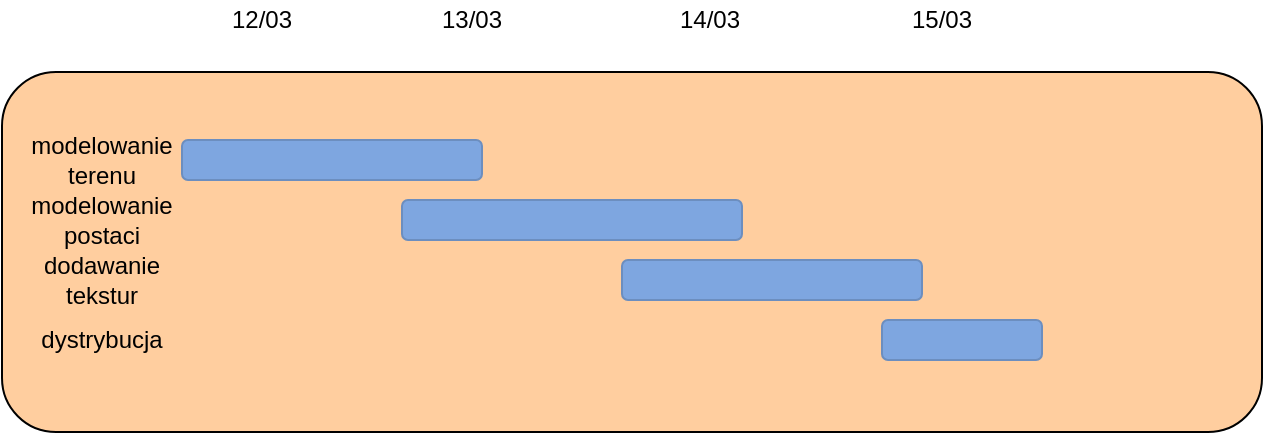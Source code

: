 <mxfile version="15.1.1" type="github">
  <diagram id="uqInNpjy4PMCxqp2Js3i" name="Page-1">
    <mxGraphModel dx="768" dy="1893" grid="1" gridSize="10" guides="1" tooltips="1" connect="1" arrows="1" fold="1" page="1" pageScale="1" pageWidth="827" pageHeight="1169" background="none" math="0" shadow="0">
      <root>
        <mxCell id="0" />
        <mxCell id="1" parent="0" />
        <mxCell id="XSz04I20DsZoeVU5RbYp-65" value="" style="rounded=1;whiteSpace=wrap;html=1;glass=0;fillColor=#FFCE9F;" vertex="1" parent="1">
          <mxGeometry x="60" y="-584" width="630" height="180" as="geometry" />
        </mxCell>
        <mxCell id="XSz04I20DsZoeVU5RbYp-67" value="12/03" style="text;html=1;strokeColor=none;fillColor=none;align=center;verticalAlign=middle;whiteSpace=wrap;rounded=0;" vertex="1" parent="1">
          <mxGeometry x="170" y="-620" width="40" height="20" as="geometry" />
        </mxCell>
        <mxCell id="XSz04I20DsZoeVU5RbYp-68" value="13/03" style="text;html=1;strokeColor=none;fillColor=none;align=center;verticalAlign=middle;whiteSpace=wrap;rounded=0;" vertex="1" parent="1">
          <mxGeometry x="275" y="-620" width="40" height="20" as="geometry" />
        </mxCell>
        <mxCell id="XSz04I20DsZoeVU5RbYp-69" value="14/03" style="text;html=1;strokeColor=none;fillColor=none;align=center;verticalAlign=middle;whiteSpace=wrap;rounded=0;" vertex="1" parent="1">
          <mxGeometry x="394" y="-620" width="40" height="20" as="geometry" />
        </mxCell>
        <mxCell id="XSz04I20DsZoeVU5RbYp-70" value="15/03" style="text;html=1;strokeColor=none;fillColor=none;align=center;verticalAlign=middle;whiteSpace=wrap;rounded=0;" vertex="1" parent="1">
          <mxGeometry x="510" y="-620" width="40" height="20" as="geometry" />
        </mxCell>
        <mxCell id="XSz04I20DsZoeVU5RbYp-71" value="modelowanie terenu" style="text;html=1;strokeColor=none;fillColor=none;align=center;verticalAlign=middle;whiteSpace=wrap;rounded=0;" vertex="1" parent="1">
          <mxGeometry x="90" y="-550" width="40" height="20" as="geometry" />
        </mxCell>
        <mxCell id="XSz04I20DsZoeVU5RbYp-72" value="modelowanie postaci" style="text;html=1;strokeColor=none;fillColor=none;align=center;verticalAlign=middle;whiteSpace=wrap;rounded=0;" vertex="1" parent="1">
          <mxGeometry x="90" y="-520" width="40" height="20" as="geometry" />
        </mxCell>
        <mxCell id="XSz04I20DsZoeVU5RbYp-73" value="dodawanie tekstur" style="text;html=1;strokeColor=none;fillColor=none;align=center;verticalAlign=middle;whiteSpace=wrap;rounded=0;" vertex="1" parent="1">
          <mxGeometry x="90" y="-490" width="40" height="20" as="geometry" />
        </mxCell>
        <mxCell id="XSz04I20DsZoeVU5RbYp-75" value="" style="rounded=1;whiteSpace=wrap;html=1;strokeColor=#6c8ebf;fillColor=#7EA6E0;" vertex="1" parent="1">
          <mxGeometry x="150" y="-550" width="150" height="20" as="geometry" />
        </mxCell>
        <mxCell id="XSz04I20DsZoeVU5RbYp-76" value="" style="rounded=1;whiteSpace=wrap;html=1;strokeColor=#6c8ebf;fillColor=#7EA6E0;" vertex="1" parent="1">
          <mxGeometry x="260" y="-520" width="170" height="20" as="geometry" />
        </mxCell>
        <mxCell id="XSz04I20DsZoeVU5RbYp-78" value="" style="rounded=1;whiteSpace=wrap;html=1;strokeColor=#6c8ebf;fillColor=#7EA6E0;" vertex="1" parent="1">
          <mxGeometry x="370" y="-490" width="150" height="20" as="geometry" />
        </mxCell>
        <mxCell id="XSz04I20DsZoeVU5RbYp-79" value="dystrybucja" style="text;html=1;strokeColor=none;fillColor=none;align=center;verticalAlign=middle;whiteSpace=wrap;rounded=0;" vertex="1" parent="1">
          <mxGeometry x="90" y="-460" width="40" height="20" as="geometry" />
        </mxCell>
        <mxCell id="XSz04I20DsZoeVU5RbYp-80" value="" style="rounded=1;whiteSpace=wrap;html=1;strokeColor=#6c8ebf;fillColor=#7EA6E0;" vertex="1" parent="1">
          <mxGeometry x="500" y="-460" width="80" height="20" as="geometry" />
        </mxCell>
      </root>
    </mxGraphModel>
  </diagram>
</mxfile>
